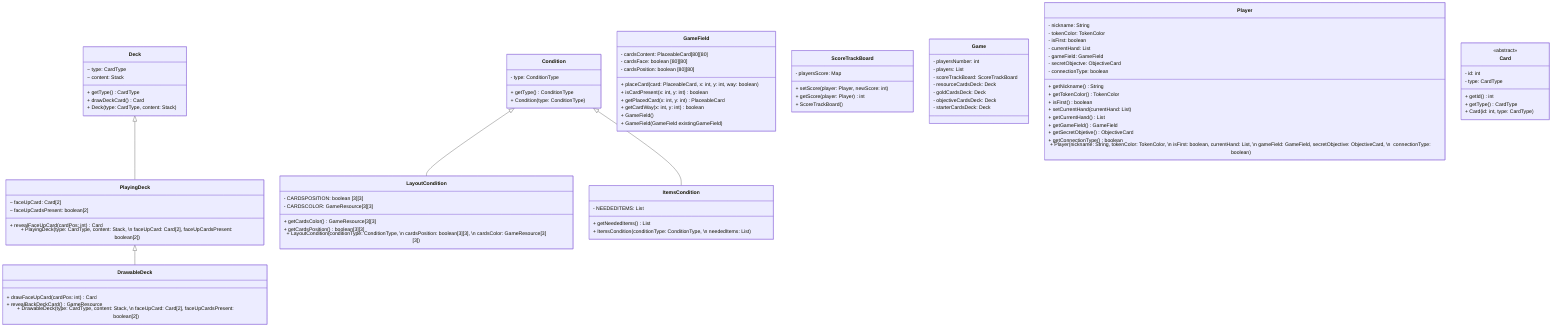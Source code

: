 classDiagram
    Deck <|-- PlayingDeck
    PlayingDeck <|-- DrawableDeck
    class Deck{
        ~ type: CardType
        ~ content: Stack<Card>
        + getType() CardType
        + drawDeckCard() Card
        + Deck(type: CardType, content: Stack<Card>)
    }
    class PlayingDeck{
        ~ faceUpCard: Card[2]
        ~ faceUpCardsPresent: boolean[2]
        + revealFaceUpCard(cardPos: int) Card
        + PlayingDeck(type: CardType, content: Stack<Card>, \n faceUpCard: Card[2], faceUpCardsPresent: boolean[2])
    }
    class DrawableDeck{
        + drawFaceUpCard(cardPos: int) Card
        + revealBackDeckCard() GameResource
        + DrawableDeck(type: CardType, content: Stack<Card>, \n faceUpCard: Card[2], faceUpCardsPresent: boolean[2])
    }
    class Condition {
        - type: ConditionType
        + getType() ConditionType
        + Condition(type: ConditionType)
    }
    class LayoutCondition {
        - CARDSPOSITION: boolean [3][3]
        - CARDSCOLOR: GameResource[3][3]
        + getCardsColor() GameResource[3][3]
        + getCardsPosition() boolean[3][3]
        + LayoutCondition(conditionType: ConditionType, \n cardsPosition: boolean[3][3], \n cardsColor: GameResource[3][3])
    }
    class ItemsCondition {
        - NEEDEDITEMS: List<GameItem>
        + getNeededItems() List<GameItem>
        + ItemsCondition(conditionType: ConditionType, \n neededItems: List<GameItem>)
    }
    class GameField {
        - cardsContent: PlaceableCard[80][80]
        - cardsFace: boolean [80][80]
        - cardsPosition: boolean [80][80]
        + placeCard(card: PlaceableCard, x: int, y: int, way: boolean)
        + isCardPresent(x: int, y: int) boolean
        + getPlacedCard(x: int, y: int) PlaceableCard
        + getCardWay(x: int, y: int) boolean
        + GameField()
        + GameField(GameField existingGameField)
    }
    class ScoreTrackBoard {
        - playersScore: Map<Player, Integer>
        + setScore(player: Player, newScore: int)
        + getScore(player: Player) int
        + ScoreTrackBoard()
    }
    class Game {
        - playersNumber: int
        - players: List<Player>
        - scoreTrackBoard: ScoreTrackBoard
        - resourceCardsDeck: Deck
        - goldCardsDeck: Deck
        - objectiveCardsDeck: Deck
        - starterCardsDeck: Deck
    }
    Condition <|-- LayoutCondition
    Condition <|-- ItemsCondition
    class Player {
        - nickname: String
        - tokenColor: TokenColor
        - isFirst: boolean
        - currentHand: List<NonStarterCard>
        - gameField: GameField
        - secretObjectve: ObjectiveCard
        - connectionType: boolean
        + getNickname() String
        + getTokenColor() TokenColor
        + isFirst() boolean
        + setCurrentHand(currentHand: List<NonStarterCard>)
        + getCurrentHand() List<NonStarterCard>
        + getGameField() GameField
        + getSecretObjetive() ObjectiveCard
        + getConnectionType() boolean
        + Player(nickname: String, tokenColor: TokenColor, \n isFirst: boolean, currentHand: List<NonStarterCard>, \n gameField: GameField, secretObjective: ObjectiveCard, \n  connectionType: boolean)
    }
    class Card {
        <<abstract>>
        - id: int
        - type: CardType
        + getId() int
        + getType() CardType
        + Card (id: int, type: CardType)
    }